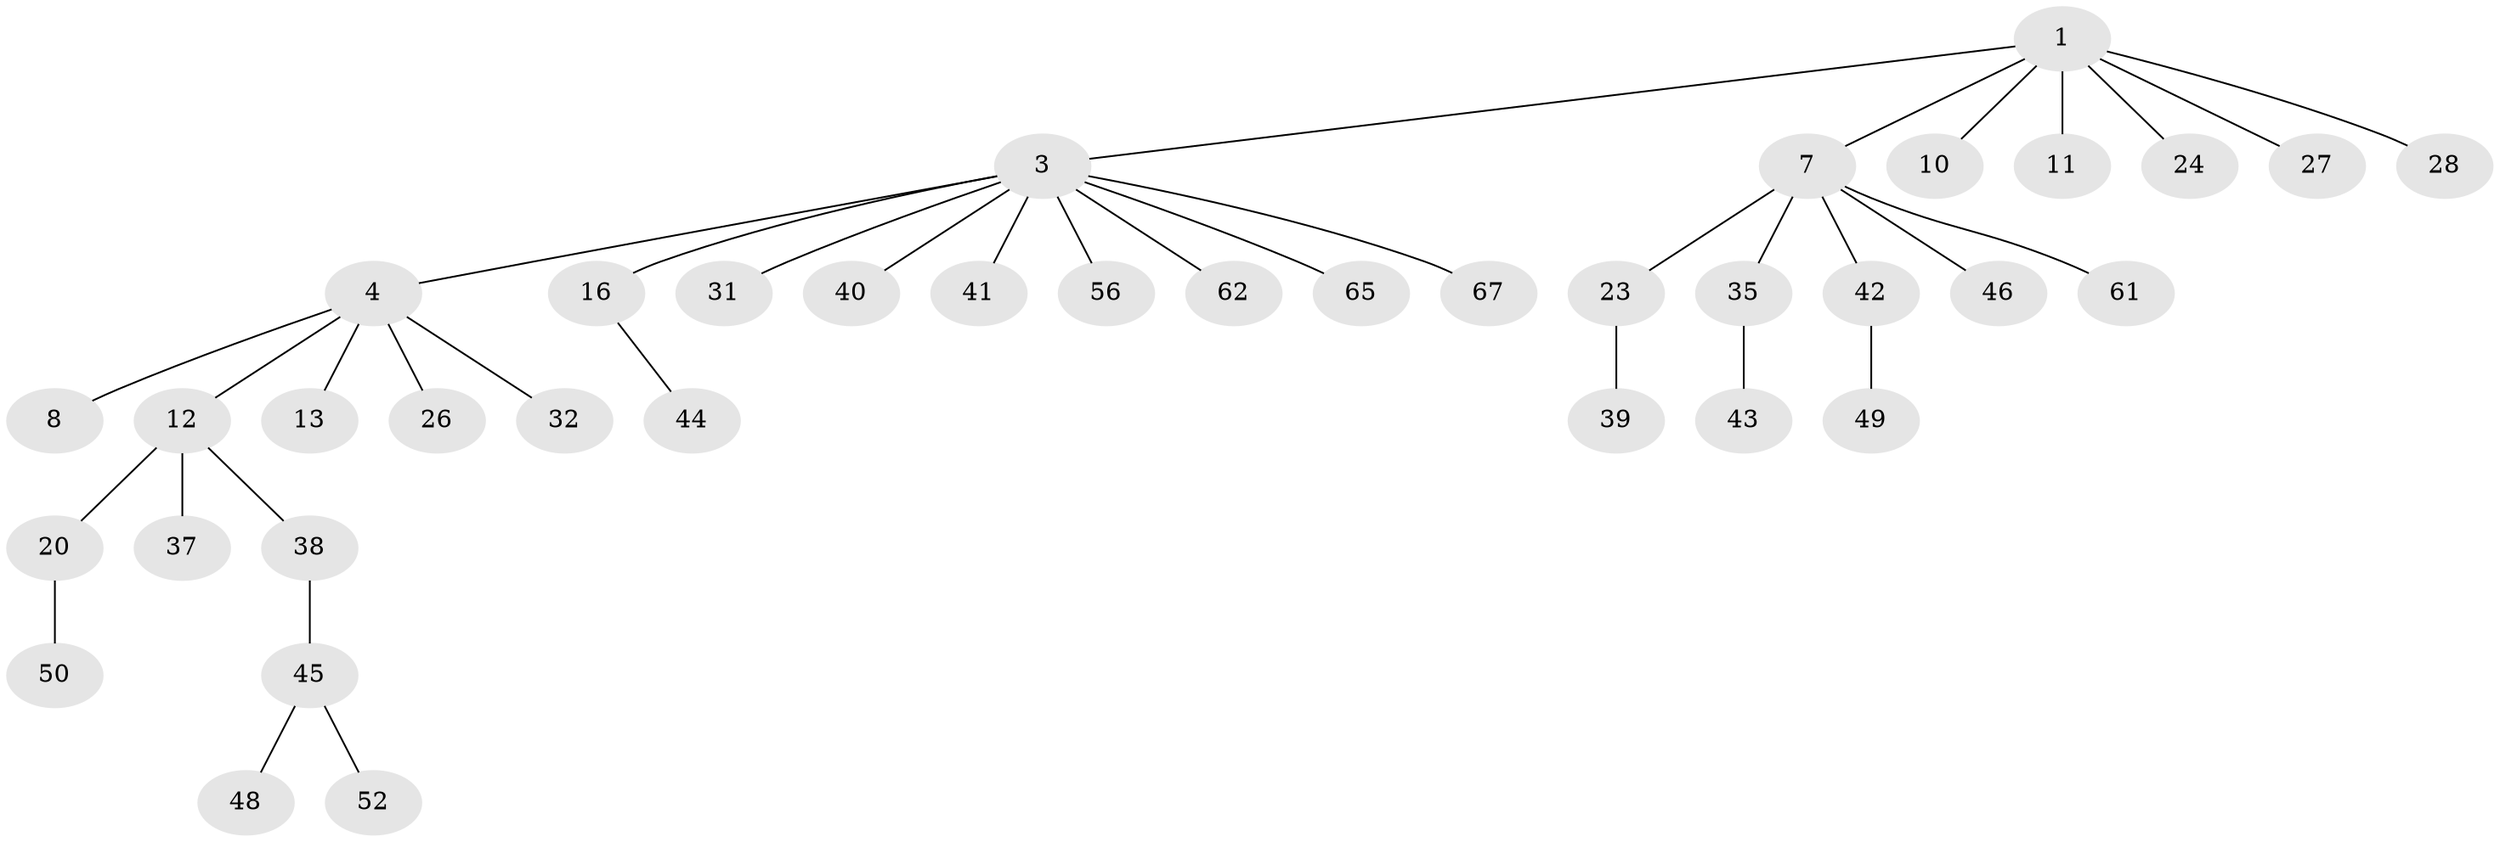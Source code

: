 // original degree distribution, {3: 0.11842105263157894, 6: 0.02631578947368421, 7: 0.013157894736842105, 4: 0.05263157894736842, 5: 0.02631578947368421, 2: 0.2631578947368421, 1: 0.5}
// Generated by graph-tools (version 1.1) at 2025/19/03/04/25 18:19:06]
// undirected, 38 vertices, 37 edges
graph export_dot {
graph [start="1"]
  node [color=gray90,style=filled];
  1 [super="+2"];
  3 [super="+6"];
  4 [super="+5"];
  7 [super="+19+30"];
  8 [super="+9"];
  10 [super="+15"];
  11 [super="+70+14"];
  12 [super="+66+76+29+17+18"];
  13;
  16 [super="+22"];
  20;
  23 [super="+25"];
  24 [super="+64"];
  26;
  27;
  28 [super="+55+33"];
  31;
  32 [super="+68"];
  35;
  37;
  38;
  39 [super="+53"];
  40;
  41;
  42;
  43;
  44;
  45 [super="+51"];
  46;
  48 [super="+58+63"];
  49;
  50 [super="+73"];
  52;
  56;
  61;
  62 [super="+69"];
  65;
  67 [super="+74"];
  1 -- 10;
  1 -- 24;
  1 -- 3;
  1 -- 7;
  1 -- 27;
  1 -- 11;
  1 -- 28;
  3 -- 4;
  3 -- 31;
  3 -- 41;
  3 -- 56;
  3 -- 65;
  3 -- 16;
  3 -- 67;
  3 -- 40;
  3 -- 62;
  4 -- 8;
  4 -- 26;
  4 -- 32;
  4 -- 13;
  4 -- 12;
  7 -- 23;
  7 -- 35;
  7 -- 42;
  7 -- 61;
  7 -- 46;
  12 -- 20;
  12 -- 38;
  12 -- 37;
  16 -- 44;
  20 -- 50;
  23 -- 39;
  35 -- 43;
  38 -- 45;
  42 -- 49;
  45 -- 48;
  45 -- 52;
}
